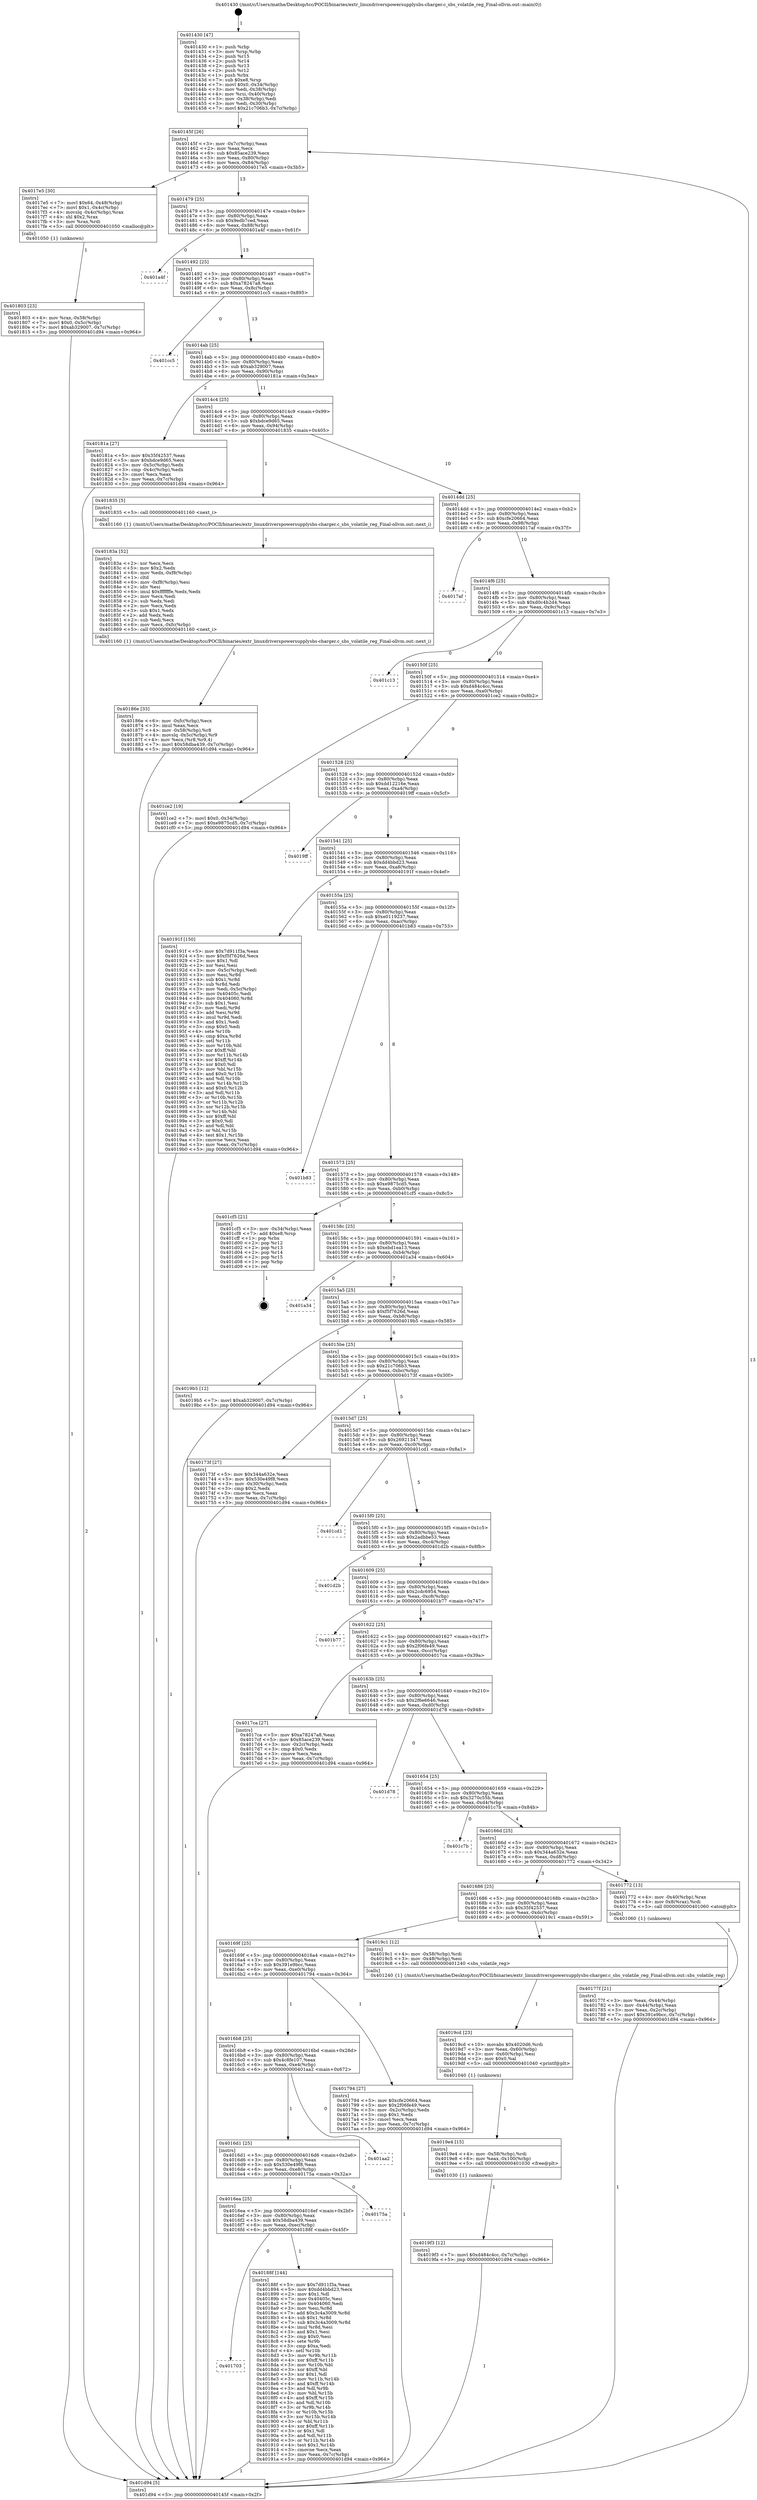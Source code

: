 digraph "0x401430" {
  label = "0x401430 (/mnt/c/Users/mathe/Desktop/tcc/POCII/binaries/extr_linuxdriverspowersupplysbs-charger.c_sbs_volatile_reg_Final-ollvm.out::main(0))"
  labelloc = "t"
  node[shape=record]

  Entry [label="",width=0.3,height=0.3,shape=circle,fillcolor=black,style=filled]
  "0x40145f" [label="{
     0x40145f [26]\l
     | [instrs]\l
     &nbsp;&nbsp;0x40145f \<+3\>: mov -0x7c(%rbp),%eax\l
     &nbsp;&nbsp;0x401462 \<+2\>: mov %eax,%ecx\l
     &nbsp;&nbsp;0x401464 \<+6\>: sub $0x85ace239,%ecx\l
     &nbsp;&nbsp;0x40146a \<+3\>: mov %eax,-0x80(%rbp)\l
     &nbsp;&nbsp;0x40146d \<+6\>: mov %ecx,-0x84(%rbp)\l
     &nbsp;&nbsp;0x401473 \<+6\>: je 00000000004017e5 \<main+0x3b5\>\l
  }"]
  "0x4017e5" [label="{
     0x4017e5 [30]\l
     | [instrs]\l
     &nbsp;&nbsp;0x4017e5 \<+7\>: movl $0x64,-0x48(%rbp)\l
     &nbsp;&nbsp;0x4017ec \<+7\>: movl $0x1,-0x4c(%rbp)\l
     &nbsp;&nbsp;0x4017f3 \<+4\>: movslq -0x4c(%rbp),%rax\l
     &nbsp;&nbsp;0x4017f7 \<+4\>: shl $0x2,%rax\l
     &nbsp;&nbsp;0x4017fb \<+3\>: mov %rax,%rdi\l
     &nbsp;&nbsp;0x4017fe \<+5\>: call 0000000000401050 \<malloc@plt\>\l
     | [calls]\l
     &nbsp;&nbsp;0x401050 \{1\} (unknown)\l
  }"]
  "0x401479" [label="{
     0x401479 [25]\l
     | [instrs]\l
     &nbsp;&nbsp;0x401479 \<+5\>: jmp 000000000040147e \<main+0x4e\>\l
     &nbsp;&nbsp;0x40147e \<+3\>: mov -0x80(%rbp),%eax\l
     &nbsp;&nbsp;0x401481 \<+5\>: sub $0x9edb7ced,%eax\l
     &nbsp;&nbsp;0x401486 \<+6\>: mov %eax,-0x88(%rbp)\l
     &nbsp;&nbsp;0x40148c \<+6\>: je 0000000000401a4f \<main+0x61f\>\l
  }"]
  Exit [label="",width=0.3,height=0.3,shape=circle,fillcolor=black,style=filled,peripheries=2]
  "0x401a4f" [label="{
     0x401a4f\l
  }", style=dashed]
  "0x401492" [label="{
     0x401492 [25]\l
     | [instrs]\l
     &nbsp;&nbsp;0x401492 \<+5\>: jmp 0000000000401497 \<main+0x67\>\l
     &nbsp;&nbsp;0x401497 \<+3\>: mov -0x80(%rbp),%eax\l
     &nbsp;&nbsp;0x40149a \<+5\>: sub $0xa78247a8,%eax\l
     &nbsp;&nbsp;0x40149f \<+6\>: mov %eax,-0x8c(%rbp)\l
     &nbsp;&nbsp;0x4014a5 \<+6\>: je 0000000000401cc5 \<main+0x895\>\l
  }"]
  "0x4019f3" [label="{
     0x4019f3 [12]\l
     | [instrs]\l
     &nbsp;&nbsp;0x4019f3 \<+7\>: movl $0xd484c4cc,-0x7c(%rbp)\l
     &nbsp;&nbsp;0x4019fa \<+5\>: jmp 0000000000401d94 \<main+0x964\>\l
  }"]
  "0x401cc5" [label="{
     0x401cc5\l
  }", style=dashed]
  "0x4014ab" [label="{
     0x4014ab [25]\l
     | [instrs]\l
     &nbsp;&nbsp;0x4014ab \<+5\>: jmp 00000000004014b0 \<main+0x80\>\l
     &nbsp;&nbsp;0x4014b0 \<+3\>: mov -0x80(%rbp),%eax\l
     &nbsp;&nbsp;0x4014b3 \<+5\>: sub $0xab329007,%eax\l
     &nbsp;&nbsp;0x4014b8 \<+6\>: mov %eax,-0x90(%rbp)\l
     &nbsp;&nbsp;0x4014be \<+6\>: je 000000000040181a \<main+0x3ea\>\l
  }"]
  "0x4019e4" [label="{
     0x4019e4 [15]\l
     | [instrs]\l
     &nbsp;&nbsp;0x4019e4 \<+4\>: mov -0x58(%rbp),%rdi\l
     &nbsp;&nbsp;0x4019e8 \<+6\>: mov %eax,-0x100(%rbp)\l
     &nbsp;&nbsp;0x4019ee \<+5\>: call 0000000000401030 \<free@plt\>\l
     | [calls]\l
     &nbsp;&nbsp;0x401030 \{1\} (unknown)\l
  }"]
  "0x40181a" [label="{
     0x40181a [27]\l
     | [instrs]\l
     &nbsp;&nbsp;0x40181a \<+5\>: mov $0x35f42537,%eax\l
     &nbsp;&nbsp;0x40181f \<+5\>: mov $0xbdce9d65,%ecx\l
     &nbsp;&nbsp;0x401824 \<+3\>: mov -0x5c(%rbp),%edx\l
     &nbsp;&nbsp;0x401827 \<+3\>: cmp -0x4c(%rbp),%edx\l
     &nbsp;&nbsp;0x40182a \<+3\>: cmovl %ecx,%eax\l
     &nbsp;&nbsp;0x40182d \<+3\>: mov %eax,-0x7c(%rbp)\l
     &nbsp;&nbsp;0x401830 \<+5\>: jmp 0000000000401d94 \<main+0x964\>\l
  }"]
  "0x4014c4" [label="{
     0x4014c4 [25]\l
     | [instrs]\l
     &nbsp;&nbsp;0x4014c4 \<+5\>: jmp 00000000004014c9 \<main+0x99\>\l
     &nbsp;&nbsp;0x4014c9 \<+3\>: mov -0x80(%rbp),%eax\l
     &nbsp;&nbsp;0x4014cc \<+5\>: sub $0xbdce9d65,%eax\l
     &nbsp;&nbsp;0x4014d1 \<+6\>: mov %eax,-0x94(%rbp)\l
     &nbsp;&nbsp;0x4014d7 \<+6\>: je 0000000000401835 \<main+0x405\>\l
  }"]
  "0x4019cd" [label="{
     0x4019cd [23]\l
     | [instrs]\l
     &nbsp;&nbsp;0x4019cd \<+10\>: movabs $0x4020d6,%rdi\l
     &nbsp;&nbsp;0x4019d7 \<+3\>: mov %eax,-0x60(%rbp)\l
     &nbsp;&nbsp;0x4019da \<+3\>: mov -0x60(%rbp),%esi\l
     &nbsp;&nbsp;0x4019dd \<+2\>: mov $0x0,%al\l
     &nbsp;&nbsp;0x4019df \<+5\>: call 0000000000401040 \<printf@plt\>\l
     | [calls]\l
     &nbsp;&nbsp;0x401040 \{1\} (unknown)\l
  }"]
  "0x401835" [label="{
     0x401835 [5]\l
     | [instrs]\l
     &nbsp;&nbsp;0x401835 \<+5\>: call 0000000000401160 \<next_i\>\l
     | [calls]\l
     &nbsp;&nbsp;0x401160 \{1\} (/mnt/c/Users/mathe/Desktop/tcc/POCII/binaries/extr_linuxdriverspowersupplysbs-charger.c_sbs_volatile_reg_Final-ollvm.out::next_i)\l
  }"]
  "0x4014dd" [label="{
     0x4014dd [25]\l
     | [instrs]\l
     &nbsp;&nbsp;0x4014dd \<+5\>: jmp 00000000004014e2 \<main+0xb2\>\l
     &nbsp;&nbsp;0x4014e2 \<+3\>: mov -0x80(%rbp),%eax\l
     &nbsp;&nbsp;0x4014e5 \<+5\>: sub $0xcfe20664,%eax\l
     &nbsp;&nbsp;0x4014ea \<+6\>: mov %eax,-0x98(%rbp)\l
     &nbsp;&nbsp;0x4014f0 \<+6\>: je 00000000004017af \<main+0x37f\>\l
  }"]
  "0x401703" [label="{
     0x401703\l
  }", style=dashed]
  "0x4017af" [label="{
     0x4017af\l
  }", style=dashed]
  "0x4014f6" [label="{
     0x4014f6 [25]\l
     | [instrs]\l
     &nbsp;&nbsp;0x4014f6 \<+5\>: jmp 00000000004014fb \<main+0xcb\>\l
     &nbsp;&nbsp;0x4014fb \<+3\>: mov -0x80(%rbp),%eax\l
     &nbsp;&nbsp;0x4014fe \<+5\>: sub $0xd0c4b2d4,%eax\l
     &nbsp;&nbsp;0x401503 \<+6\>: mov %eax,-0x9c(%rbp)\l
     &nbsp;&nbsp;0x401509 \<+6\>: je 0000000000401c13 \<main+0x7e3\>\l
  }"]
  "0x40188f" [label="{
     0x40188f [144]\l
     | [instrs]\l
     &nbsp;&nbsp;0x40188f \<+5\>: mov $0x7d911f3a,%eax\l
     &nbsp;&nbsp;0x401894 \<+5\>: mov $0xdd4bbd23,%ecx\l
     &nbsp;&nbsp;0x401899 \<+2\>: mov $0x1,%dl\l
     &nbsp;&nbsp;0x40189b \<+7\>: mov 0x40405c,%esi\l
     &nbsp;&nbsp;0x4018a2 \<+7\>: mov 0x404060,%edi\l
     &nbsp;&nbsp;0x4018a9 \<+3\>: mov %esi,%r8d\l
     &nbsp;&nbsp;0x4018ac \<+7\>: add $0x3c4a3009,%r8d\l
     &nbsp;&nbsp;0x4018b3 \<+4\>: sub $0x1,%r8d\l
     &nbsp;&nbsp;0x4018b7 \<+7\>: sub $0x3c4a3009,%r8d\l
     &nbsp;&nbsp;0x4018be \<+4\>: imul %r8d,%esi\l
     &nbsp;&nbsp;0x4018c2 \<+3\>: and $0x1,%esi\l
     &nbsp;&nbsp;0x4018c5 \<+3\>: cmp $0x0,%esi\l
     &nbsp;&nbsp;0x4018c8 \<+4\>: sete %r9b\l
     &nbsp;&nbsp;0x4018cc \<+3\>: cmp $0xa,%edi\l
     &nbsp;&nbsp;0x4018cf \<+4\>: setl %r10b\l
     &nbsp;&nbsp;0x4018d3 \<+3\>: mov %r9b,%r11b\l
     &nbsp;&nbsp;0x4018d6 \<+4\>: xor $0xff,%r11b\l
     &nbsp;&nbsp;0x4018da \<+3\>: mov %r10b,%bl\l
     &nbsp;&nbsp;0x4018dd \<+3\>: xor $0xff,%bl\l
     &nbsp;&nbsp;0x4018e0 \<+3\>: xor $0x1,%dl\l
     &nbsp;&nbsp;0x4018e3 \<+3\>: mov %r11b,%r14b\l
     &nbsp;&nbsp;0x4018e6 \<+4\>: and $0xff,%r14b\l
     &nbsp;&nbsp;0x4018ea \<+3\>: and %dl,%r9b\l
     &nbsp;&nbsp;0x4018ed \<+3\>: mov %bl,%r15b\l
     &nbsp;&nbsp;0x4018f0 \<+4\>: and $0xff,%r15b\l
     &nbsp;&nbsp;0x4018f4 \<+3\>: and %dl,%r10b\l
     &nbsp;&nbsp;0x4018f7 \<+3\>: or %r9b,%r14b\l
     &nbsp;&nbsp;0x4018fa \<+3\>: or %r10b,%r15b\l
     &nbsp;&nbsp;0x4018fd \<+3\>: xor %r15b,%r14b\l
     &nbsp;&nbsp;0x401900 \<+3\>: or %bl,%r11b\l
     &nbsp;&nbsp;0x401903 \<+4\>: xor $0xff,%r11b\l
     &nbsp;&nbsp;0x401907 \<+3\>: or $0x1,%dl\l
     &nbsp;&nbsp;0x40190a \<+3\>: and %dl,%r11b\l
     &nbsp;&nbsp;0x40190d \<+3\>: or %r11b,%r14b\l
     &nbsp;&nbsp;0x401910 \<+4\>: test $0x1,%r14b\l
     &nbsp;&nbsp;0x401914 \<+3\>: cmovne %ecx,%eax\l
     &nbsp;&nbsp;0x401917 \<+3\>: mov %eax,-0x7c(%rbp)\l
     &nbsp;&nbsp;0x40191a \<+5\>: jmp 0000000000401d94 \<main+0x964\>\l
  }"]
  "0x401c13" [label="{
     0x401c13\l
  }", style=dashed]
  "0x40150f" [label="{
     0x40150f [25]\l
     | [instrs]\l
     &nbsp;&nbsp;0x40150f \<+5\>: jmp 0000000000401514 \<main+0xe4\>\l
     &nbsp;&nbsp;0x401514 \<+3\>: mov -0x80(%rbp),%eax\l
     &nbsp;&nbsp;0x401517 \<+5\>: sub $0xd484c4cc,%eax\l
     &nbsp;&nbsp;0x40151c \<+6\>: mov %eax,-0xa0(%rbp)\l
     &nbsp;&nbsp;0x401522 \<+6\>: je 0000000000401ce2 \<main+0x8b2\>\l
  }"]
  "0x4016ea" [label="{
     0x4016ea [25]\l
     | [instrs]\l
     &nbsp;&nbsp;0x4016ea \<+5\>: jmp 00000000004016ef \<main+0x2bf\>\l
     &nbsp;&nbsp;0x4016ef \<+3\>: mov -0x80(%rbp),%eax\l
     &nbsp;&nbsp;0x4016f2 \<+5\>: sub $0x58dba439,%eax\l
     &nbsp;&nbsp;0x4016f7 \<+6\>: mov %eax,-0xec(%rbp)\l
     &nbsp;&nbsp;0x4016fd \<+6\>: je 000000000040188f \<main+0x45f\>\l
  }"]
  "0x401ce2" [label="{
     0x401ce2 [19]\l
     | [instrs]\l
     &nbsp;&nbsp;0x401ce2 \<+7\>: movl $0x0,-0x34(%rbp)\l
     &nbsp;&nbsp;0x401ce9 \<+7\>: movl $0xe9875cd5,-0x7c(%rbp)\l
     &nbsp;&nbsp;0x401cf0 \<+5\>: jmp 0000000000401d94 \<main+0x964\>\l
  }"]
  "0x401528" [label="{
     0x401528 [25]\l
     | [instrs]\l
     &nbsp;&nbsp;0x401528 \<+5\>: jmp 000000000040152d \<main+0xfd\>\l
     &nbsp;&nbsp;0x40152d \<+3\>: mov -0x80(%rbp),%eax\l
     &nbsp;&nbsp;0x401530 \<+5\>: sub $0xdd12216e,%eax\l
     &nbsp;&nbsp;0x401535 \<+6\>: mov %eax,-0xa4(%rbp)\l
     &nbsp;&nbsp;0x40153b \<+6\>: je 00000000004019ff \<main+0x5cf\>\l
  }"]
  "0x40175a" [label="{
     0x40175a\l
  }", style=dashed]
  "0x4019ff" [label="{
     0x4019ff\l
  }", style=dashed]
  "0x401541" [label="{
     0x401541 [25]\l
     | [instrs]\l
     &nbsp;&nbsp;0x401541 \<+5\>: jmp 0000000000401546 \<main+0x116\>\l
     &nbsp;&nbsp;0x401546 \<+3\>: mov -0x80(%rbp),%eax\l
     &nbsp;&nbsp;0x401549 \<+5\>: sub $0xdd4bbd23,%eax\l
     &nbsp;&nbsp;0x40154e \<+6\>: mov %eax,-0xa8(%rbp)\l
     &nbsp;&nbsp;0x401554 \<+6\>: je 000000000040191f \<main+0x4ef\>\l
  }"]
  "0x4016d1" [label="{
     0x4016d1 [25]\l
     | [instrs]\l
     &nbsp;&nbsp;0x4016d1 \<+5\>: jmp 00000000004016d6 \<main+0x2a6\>\l
     &nbsp;&nbsp;0x4016d6 \<+3\>: mov -0x80(%rbp),%eax\l
     &nbsp;&nbsp;0x4016d9 \<+5\>: sub $0x530e49f8,%eax\l
     &nbsp;&nbsp;0x4016de \<+6\>: mov %eax,-0xe8(%rbp)\l
     &nbsp;&nbsp;0x4016e4 \<+6\>: je 000000000040175a \<main+0x32a\>\l
  }"]
  "0x40191f" [label="{
     0x40191f [150]\l
     | [instrs]\l
     &nbsp;&nbsp;0x40191f \<+5\>: mov $0x7d911f3a,%eax\l
     &nbsp;&nbsp;0x401924 \<+5\>: mov $0xf5f7626d,%ecx\l
     &nbsp;&nbsp;0x401929 \<+2\>: mov $0x1,%dl\l
     &nbsp;&nbsp;0x40192b \<+2\>: xor %esi,%esi\l
     &nbsp;&nbsp;0x40192d \<+3\>: mov -0x5c(%rbp),%edi\l
     &nbsp;&nbsp;0x401930 \<+3\>: mov %esi,%r8d\l
     &nbsp;&nbsp;0x401933 \<+4\>: sub $0x1,%r8d\l
     &nbsp;&nbsp;0x401937 \<+3\>: sub %r8d,%edi\l
     &nbsp;&nbsp;0x40193a \<+3\>: mov %edi,-0x5c(%rbp)\l
     &nbsp;&nbsp;0x40193d \<+7\>: mov 0x40405c,%edi\l
     &nbsp;&nbsp;0x401944 \<+8\>: mov 0x404060,%r8d\l
     &nbsp;&nbsp;0x40194c \<+3\>: sub $0x1,%esi\l
     &nbsp;&nbsp;0x40194f \<+3\>: mov %edi,%r9d\l
     &nbsp;&nbsp;0x401952 \<+3\>: add %esi,%r9d\l
     &nbsp;&nbsp;0x401955 \<+4\>: imul %r9d,%edi\l
     &nbsp;&nbsp;0x401959 \<+3\>: and $0x1,%edi\l
     &nbsp;&nbsp;0x40195c \<+3\>: cmp $0x0,%edi\l
     &nbsp;&nbsp;0x40195f \<+4\>: sete %r10b\l
     &nbsp;&nbsp;0x401963 \<+4\>: cmp $0xa,%r8d\l
     &nbsp;&nbsp;0x401967 \<+4\>: setl %r11b\l
     &nbsp;&nbsp;0x40196b \<+3\>: mov %r10b,%bl\l
     &nbsp;&nbsp;0x40196e \<+3\>: xor $0xff,%bl\l
     &nbsp;&nbsp;0x401971 \<+3\>: mov %r11b,%r14b\l
     &nbsp;&nbsp;0x401974 \<+4\>: xor $0xff,%r14b\l
     &nbsp;&nbsp;0x401978 \<+3\>: xor $0x0,%dl\l
     &nbsp;&nbsp;0x40197b \<+3\>: mov %bl,%r15b\l
     &nbsp;&nbsp;0x40197e \<+4\>: and $0x0,%r15b\l
     &nbsp;&nbsp;0x401982 \<+3\>: and %dl,%r10b\l
     &nbsp;&nbsp;0x401985 \<+3\>: mov %r14b,%r12b\l
     &nbsp;&nbsp;0x401988 \<+4\>: and $0x0,%r12b\l
     &nbsp;&nbsp;0x40198c \<+3\>: and %dl,%r11b\l
     &nbsp;&nbsp;0x40198f \<+3\>: or %r10b,%r15b\l
     &nbsp;&nbsp;0x401992 \<+3\>: or %r11b,%r12b\l
     &nbsp;&nbsp;0x401995 \<+3\>: xor %r12b,%r15b\l
     &nbsp;&nbsp;0x401998 \<+3\>: or %r14b,%bl\l
     &nbsp;&nbsp;0x40199b \<+3\>: xor $0xff,%bl\l
     &nbsp;&nbsp;0x40199e \<+3\>: or $0x0,%dl\l
     &nbsp;&nbsp;0x4019a1 \<+2\>: and %dl,%bl\l
     &nbsp;&nbsp;0x4019a3 \<+3\>: or %bl,%r15b\l
     &nbsp;&nbsp;0x4019a6 \<+4\>: test $0x1,%r15b\l
     &nbsp;&nbsp;0x4019aa \<+3\>: cmovne %ecx,%eax\l
     &nbsp;&nbsp;0x4019ad \<+3\>: mov %eax,-0x7c(%rbp)\l
     &nbsp;&nbsp;0x4019b0 \<+5\>: jmp 0000000000401d94 \<main+0x964\>\l
  }"]
  "0x40155a" [label="{
     0x40155a [25]\l
     | [instrs]\l
     &nbsp;&nbsp;0x40155a \<+5\>: jmp 000000000040155f \<main+0x12f\>\l
     &nbsp;&nbsp;0x40155f \<+3\>: mov -0x80(%rbp),%eax\l
     &nbsp;&nbsp;0x401562 \<+5\>: sub $0xe0119237,%eax\l
     &nbsp;&nbsp;0x401567 \<+6\>: mov %eax,-0xac(%rbp)\l
     &nbsp;&nbsp;0x40156d \<+6\>: je 0000000000401b83 \<main+0x753\>\l
  }"]
  "0x401aa2" [label="{
     0x401aa2\l
  }", style=dashed]
  "0x401b83" [label="{
     0x401b83\l
  }", style=dashed]
  "0x401573" [label="{
     0x401573 [25]\l
     | [instrs]\l
     &nbsp;&nbsp;0x401573 \<+5\>: jmp 0000000000401578 \<main+0x148\>\l
     &nbsp;&nbsp;0x401578 \<+3\>: mov -0x80(%rbp),%eax\l
     &nbsp;&nbsp;0x40157b \<+5\>: sub $0xe9875cd5,%eax\l
     &nbsp;&nbsp;0x401580 \<+6\>: mov %eax,-0xb0(%rbp)\l
     &nbsp;&nbsp;0x401586 \<+6\>: je 0000000000401cf5 \<main+0x8c5\>\l
  }"]
  "0x40186e" [label="{
     0x40186e [33]\l
     | [instrs]\l
     &nbsp;&nbsp;0x40186e \<+6\>: mov -0xfc(%rbp),%ecx\l
     &nbsp;&nbsp;0x401874 \<+3\>: imul %eax,%ecx\l
     &nbsp;&nbsp;0x401877 \<+4\>: mov -0x58(%rbp),%r8\l
     &nbsp;&nbsp;0x40187b \<+4\>: movslq -0x5c(%rbp),%r9\l
     &nbsp;&nbsp;0x40187f \<+4\>: mov %ecx,(%r8,%r9,4)\l
     &nbsp;&nbsp;0x401883 \<+7\>: movl $0x58dba439,-0x7c(%rbp)\l
     &nbsp;&nbsp;0x40188a \<+5\>: jmp 0000000000401d94 \<main+0x964\>\l
  }"]
  "0x401cf5" [label="{
     0x401cf5 [21]\l
     | [instrs]\l
     &nbsp;&nbsp;0x401cf5 \<+3\>: mov -0x34(%rbp),%eax\l
     &nbsp;&nbsp;0x401cf8 \<+7\>: add $0xe8,%rsp\l
     &nbsp;&nbsp;0x401cff \<+1\>: pop %rbx\l
     &nbsp;&nbsp;0x401d00 \<+2\>: pop %r12\l
     &nbsp;&nbsp;0x401d02 \<+2\>: pop %r13\l
     &nbsp;&nbsp;0x401d04 \<+2\>: pop %r14\l
     &nbsp;&nbsp;0x401d06 \<+2\>: pop %r15\l
     &nbsp;&nbsp;0x401d08 \<+1\>: pop %rbp\l
     &nbsp;&nbsp;0x401d09 \<+1\>: ret\l
  }"]
  "0x40158c" [label="{
     0x40158c [25]\l
     | [instrs]\l
     &nbsp;&nbsp;0x40158c \<+5\>: jmp 0000000000401591 \<main+0x161\>\l
     &nbsp;&nbsp;0x401591 \<+3\>: mov -0x80(%rbp),%eax\l
     &nbsp;&nbsp;0x401594 \<+5\>: sub $0xebd1ea13,%eax\l
     &nbsp;&nbsp;0x401599 \<+6\>: mov %eax,-0xb4(%rbp)\l
     &nbsp;&nbsp;0x40159f \<+6\>: je 0000000000401a34 \<main+0x604\>\l
  }"]
  "0x40183a" [label="{
     0x40183a [52]\l
     | [instrs]\l
     &nbsp;&nbsp;0x40183a \<+2\>: xor %ecx,%ecx\l
     &nbsp;&nbsp;0x40183c \<+5\>: mov $0x2,%edx\l
     &nbsp;&nbsp;0x401841 \<+6\>: mov %edx,-0xf8(%rbp)\l
     &nbsp;&nbsp;0x401847 \<+1\>: cltd\l
     &nbsp;&nbsp;0x401848 \<+6\>: mov -0xf8(%rbp),%esi\l
     &nbsp;&nbsp;0x40184e \<+2\>: idiv %esi\l
     &nbsp;&nbsp;0x401850 \<+6\>: imul $0xfffffffe,%edx,%edx\l
     &nbsp;&nbsp;0x401856 \<+2\>: mov %ecx,%edi\l
     &nbsp;&nbsp;0x401858 \<+2\>: sub %edx,%edi\l
     &nbsp;&nbsp;0x40185a \<+2\>: mov %ecx,%edx\l
     &nbsp;&nbsp;0x40185c \<+3\>: sub $0x1,%edx\l
     &nbsp;&nbsp;0x40185f \<+2\>: add %edx,%edi\l
     &nbsp;&nbsp;0x401861 \<+2\>: sub %edi,%ecx\l
     &nbsp;&nbsp;0x401863 \<+6\>: mov %ecx,-0xfc(%rbp)\l
     &nbsp;&nbsp;0x401869 \<+5\>: call 0000000000401160 \<next_i\>\l
     | [calls]\l
     &nbsp;&nbsp;0x401160 \{1\} (/mnt/c/Users/mathe/Desktop/tcc/POCII/binaries/extr_linuxdriverspowersupplysbs-charger.c_sbs_volatile_reg_Final-ollvm.out::next_i)\l
  }"]
  "0x401a34" [label="{
     0x401a34\l
  }", style=dashed]
  "0x4015a5" [label="{
     0x4015a5 [25]\l
     | [instrs]\l
     &nbsp;&nbsp;0x4015a5 \<+5\>: jmp 00000000004015aa \<main+0x17a\>\l
     &nbsp;&nbsp;0x4015aa \<+3\>: mov -0x80(%rbp),%eax\l
     &nbsp;&nbsp;0x4015ad \<+5\>: sub $0xf5f7626d,%eax\l
     &nbsp;&nbsp;0x4015b2 \<+6\>: mov %eax,-0xb8(%rbp)\l
     &nbsp;&nbsp;0x4015b8 \<+6\>: je 00000000004019b5 \<main+0x585\>\l
  }"]
  "0x401803" [label="{
     0x401803 [23]\l
     | [instrs]\l
     &nbsp;&nbsp;0x401803 \<+4\>: mov %rax,-0x58(%rbp)\l
     &nbsp;&nbsp;0x401807 \<+7\>: movl $0x0,-0x5c(%rbp)\l
     &nbsp;&nbsp;0x40180e \<+7\>: movl $0xab329007,-0x7c(%rbp)\l
     &nbsp;&nbsp;0x401815 \<+5\>: jmp 0000000000401d94 \<main+0x964\>\l
  }"]
  "0x4019b5" [label="{
     0x4019b5 [12]\l
     | [instrs]\l
     &nbsp;&nbsp;0x4019b5 \<+7\>: movl $0xab329007,-0x7c(%rbp)\l
     &nbsp;&nbsp;0x4019bc \<+5\>: jmp 0000000000401d94 \<main+0x964\>\l
  }"]
  "0x4015be" [label="{
     0x4015be [25]\l
     | [instrs]\l
     &nbsp;&nbsp;0x4015be \<+5\>: jmp 00000000004015c3 \<main+0x193\>\l
     &nbsp;&nbsp;0x4015c3 \<+3\>: mov -0x80(%rbp),%eax\l
     &nbsp;&nbsp;0x4015c6 \<+5\>: sub $0x21c706b3,%eax\l
     &nbsp;&nbsp;0x4015cb \<+6\>: mov %eax,-0xbc(%rbp)\l
     &nbsp;&nbsp;0x4015d1 \<+6\>: je 000000000040173f \<main+0x30f\>\l
  }"]
  "0x4016b8" [label="{
     0x4016b8 [25]\l
     | [instrs]\l
     &nbsp;&nbsp;0x4016b8 \<+5\>: jmp 00000000004016bd \<main+0x28d\>\l
     &nbsp;&nbsp;0x4016bd \<+3\>: mov -0x80(%rbp),%eax\l
     &nbsp;&nbsp;0x4016c0 \<+5\>: sub $0x4c8fe107,%eax\l
     &nbsp;&nbsp;0x4016c5 \<+6\>: mov %eax,-0xe4(%rbp)\l
     &nbsp;&nbsp;0x4016cb \<+6\>: je 0000000000401aa2 \<main+0x672\>\l
  }"]
  "0x40173f" [label="{
     0x40173f [27]\l
     | [instrs]\l
     &nbsp;&nbsp;0x40173f \<+5\>: mov $0x344a632e,%eax\l
     &nbsp;&nbsp;0x401744 \<+5\>: mov $0x530e49f8,%ecx\l
     &nbsp;&nbsp;0x401749 \<+3\>: mov -0x30(%rbp),%edx\l
     &nbsp;&nbsp;0x40174c \<+3\>: cmp $0x2,%edx\l
     &nbsp;&nbsp;0x40174f \<+3\>: cmovne %ecx,%eax\l
     &nbsp;&nbsp;0x401752 \<+3\>: mov %eax,-0x7c(%rbp)\l
     &nbsp;&nbsp;0x401755 \<+5\>: jmp 0000000000401d94 \<main+0x964\>\l
  }"]
  "0x4015d7" [label="{
     0x4015d7 [25]\l
     | [instrs]\l
     &nbsp;&nbsp;0x4015d7 \<+5\>: jmp 00000000004015dc \<main+0x1ac\>\l
     &nbsp;&nbsp;0x4015dc \<+3\>: mov -0x80(%rbp),%eax\l
     &nbsp;&nbsp;0x4015df \<+5\>: sub $0x26921347,%eax\l
     &nbsp;&nbsp;0x4015e4 \<+6\>: mov %eax,-0xc0(%rbp)\l
     &nbsp;&nbsp;0x4015ea \<+6\>: je 0000000000401cd1 \<main+0x8a1\>\l
  }"]
  "0x401d94" [label="{
     0x401d94 [5]\l
     | [instrs]\l
     &nbsp;&nbsp;0x401d94 \<+5\>: jmp 000000000040145f \<main+0x2f\>\l
  }"]
  "0x401430" [label="{
     0x401430 [47]\l
     | [instrs]\l
     &nbsp;&nbsp;0x401430 \<+1\>: push %rbp\l
     &nbsp;&nbsp;0x401431 \<+3\>: mov %rsp,%rbp\l
     &nbsp;&nbsp;0x401434 \<+2\>: push %r15\l
     &nbsp;&nbsp;0x401436 \<+2\>: push %r14\l
     &nbsp;&nbsp;0x401438 \<+2\>: push %r13\l
     &nbsp;&nbsp;0x40143a \<+2\>: push %r12\l
     &nbsp;&nbsp;0x40143c \<+1\>: push %rbx\l
     &nbsp;&nbsp;0x40143d \<+7\>: sub $0xe8,%rsp\l
     &nbsp;&nbsp;0x401444 \<+7\>: movl $0x0,-0x34(%rbp)\l
     &nbsp;&nbsp;0x40144b \<+3\>: mov %edi,-0x38(%rbp)\l
     &nbsp;&nbsp;0x40144e \<+4\>: mov %rsi,-0x40(%rbp)\l
     &nbsp;&nbsp;0x401452 \<+3\>: mov -0x38(%rbp),%edi\l
     &nbsp;&nbsp;0x401455 \<+3\>: mov %edi,-0x30(%rbp)\l
     &nbsp;&nbsp;0x401458 \<+7\>: movl $0x21c706b3,-0x7c(%rbp)\l
  }"]
  "0x401794" [label="{
     0x401794 [27]\l
     | [instrs]\l
     &nbsp;&nbsp;0x401794 \<+5\>: mov $0xcfe20664,%eax\l
     &nbsp;&nbsp;0x401799 \<+5\>: mov $0x2f06fe49,%ecx\l
     &nbsp;&nbsp;0x40179e \<+3\>: mov -0x2c(%rbp),%edx\l
     &nbsp;&nbsp;0x4017a1 \<+3\>: cmp $0x1,%edx\l
     &nbsp;&nbsp;0x4017a4 \<+3\>: cmovl %ecx,%eax\l
     &nbsp;&nbsp;0x4017a7 \<+3\>: mov %eax,-0x7c(%rbp)\l
     &nbsp;&nbsp;0x4017aa \<+5\>: jmp 0000000000401d94 \<main+0x964\>\l
  }"]
  "0x401cd1" [label="{
     0x401cd1\l
  }", style=dashed]
  "0x4015f0" [label="{
     0x4015f0 [25]\l
     | [instrs]\l
     &nbsp;&nbsp;0x4015f0 \<+5\>: jmp 00000000004015f5 \<main+0x1c5\>\l
     &nbsp;&nbsp;0x4015f5 \<+3\>: mov -0x80(%rbp),%eax\l
     &nbsp;&nbsp;0x4015f8 \<+5\>: sub $0x2adbbe53,%eax\l
     &nbsp;&nbsp;0x4015fd \<+6\>: mov %eax,-0xc4(%rbp)\l
     &nbsp;&nbsp;0x401603 \<+6\>: je 0000000000401d2b \<main+0x8fb\>\l
  }"]
  "0x40169f" [label="{
     0x40169f [25]\l
     | [instrs]\l
     &nbsp;&nbsp;0x40169f \<+5\>: jmp 00000000004016a4 \<main+0x274\>\l
     &nbsp;&nbsp;0x4016a4 \<+3\>: mov -0x80(%rbp),%eax\l
     &nbsp;&nbsp;0x4016a7 \<+5\>: sub $0x391e9bcc,%eax\l
     &nbsp;&nbsp;0x4016ac \<+6\>: mov %eax,-0xe0(%rbp)\l
     &nbsp;&nbsp;0x4016b2 \<+6\>: je 0000000000401794 \<main+0x364\>\l
  }"]
  "0x401d2b" [label="{
     0x401d2b\l
  }", style=dashed]
  "0x401609" [label="{
     0x401609 [25]\l
     | [instrs]\l
     &nbsp;&nbsp;0x401609 \<+5\>: jmp 000000000040160e \<main+0x1de\>\l
     &nbsp;&nbsp;0x40160e \<+3\>: mov -0x80(%rbp),%eax\l
     &nbsp;&nbsp;0x401611 \<+5\>: sub $0x2cdc6954,%eax\l
     &nbsp;&nbsp;0x401616 \<+6\>: mov %eax,-0xc8(%rbp)\l
     &nbsp;&nbsp;0x40161c \<+6\>: je 0000000000401b77 \<main+0x747\>\l
  }"]
  "0x4019c1" [label="{
     0x4019c1 [12]\l
     | [instrs]\l
     &nbsp;&nbsp;0x4019c1 \<+4\>: mov -0x58(%rbp),%rdi\l
     &nbsp;&nbsp;0x4019c5 \<+3\>: mov -0x48(%rbp),%esi\l
     &nbsp;&nbsp;0x4019c8 \<+5\>: call 0000000000401240 \<sbs_volatile_reg\>\l
     | [calls]\l
     &nbsp;&nbsp;0x401240 \{1\} (/mnt/c/Users/mathe/Desktop/tcc/POCII/binaries/extr_linuxdriverspowersupplysbs-charger.c_sbs_volatile_reg_Final-ollvm.out::sbs_volatile_reg)\l
  }"]
  "0x401b77" [label="{
     0x401b77\l
  }", style=dashed]
  "0x401622" [label="{
     0x401622 [25]\l
     | [instrs]\l
     &nbsp;&nbsp;0x401622 \<+5\>: jmp 0000000000401627 \<main+0x1f7\>\l
     &nbsp;&nbsp;0x401627 \<+3\>: mov -0x80(%rbp),%eax\l
     &nbsp;&nbsp;0x40162a \<+5\>: sub $0x2f06fe49,%eax\l
     &nbsp;&nbsp;0x40162f \<+6\>: mov %eax,-0xcc(%rbp)\l
     &nbsp;&nbsp;0x401635 \<+6\>: je 00000000004017ca \<main+0x39a\>\l
  }"]
  "0x40177f" [label="{
     0x40177f [21]\l
     | [instrs]\l
     &nbsp;&nbsp;0x40177f \<+3\>: mov %eax,-0x44(%rbp)\l
     &nbsp;&nbsp;0x401782 \<+3\>: mov -0x44(%rbp),%eax\l
     &nbsp;&nbsp;0x401785 \<+3\>: mov %eax,-0x2c(%rbp)\l
     &nbsp;&nbsp;0x401788 \<+7\>: movl $0x391e9bcc,-0x7c(%rbp)\l
     &nbsp;&nbsp;0x40178f \<+5\>: jmp 0000000000401d94 \<main+0x964\>\l
  }"]
  "0x4017ca" [label="{
     0x4017ca [27]\l
     | [instrs]\l
     &nbsp;&nbsp;0x4017ca \<+5\>: mov $0xa78247a8,%eax\l
     &nbsp;&nbsp;0x4017cf \<+5\>: mov $0x85ace239,%ecx\l
     &nbsp;&nbsp;0x4017d4 \<+3\>: mov -0x2c(%rbp),%edx\l
     &nbsp;&nbsp;0x4017d7 \<+3\>: cmp $0x0,%edx\l
     &nbsp;&nbsp;0x4017da \<+3\>: cmove %ecx,%eax\l
     &nbsp;&nbsp;0x4017dd \<+3\>: mov %eax,-0x7c(%rbp)\l
     &nbsp;&nbsp;0x4017e0 \<+5\>: jmp 0000000000401d94 \<main+0x964\>\l
  }"]
  "0x40163b" [label="{
     0x40163b [25]\l
     | [instrs]\l
     &nbsp;&nbsp;0x40163b \<+5\>: jmp 0000000000401640 \<main+0x210\>\l
     &nbsp;&nbsp;0x401640 \<+3\>: mov -0x80(%rbp),%eax\l
     &nbsp;&nbsp;0x401643 \<+5\>: sub $0x2f6e6646,%eax\l
     &nbsp;&nbsp;0x401648 \<+6\>: mov %eax,-0xd0(%rbp)\l
     &nbsp;&nbsp;0x40164e \<+6\>: je 0000000000401d78 \<main+0x948\>\l
  }"]
  "0x401686" [label="{
     0x401686 [25]\l
     | [instrs]\l
     &nbsp;&nbsp;0x401686 \<+5\>: jmp 000000000040168b \<main+0x25b\>\l
     &nbsp;&nbsp;0x40168b \<+3\>: mov -0x80(%rbp),%eax\l
     &nbsp;&nbsp;0x40168e \<+5\>: sub $0x35f42537,%eax\l
     &nbsp;&nbsp;0x401693 \<+6\>: mov %eax,-0xdc(%rbp)\l
     &nbsp;&nbsp;0x401699 \<+6\>: je 00000000004019c1 \<main+0x591\>\l
  }"]
  "0x401d78" [label="{
     0x401d78\l
  }", style=dashed]
  "0x401654" [label="{
     0x401654 [25]\l
     | [instrs]\l
     &nbsp;&nbsp;0x401654 \<+5\>: jmp 0000000000401659 \<main+0x229\>\l
     &nbsp;&nbsp;0x401659 \<+3\>: mov -0x80(%rbp),%eax\l
     &nbsp;&nbsp;0x40165c \<+5\>: sub $0x3270c55b,%eax\l
     &nbsp;&nbsp;0x401661 \<+6\>: mov %eax,-0xd4(%rbp)\l
     &nbsp;&nbsp;0x401667 \<+6\>: je 0000000000401c7b \<main+0x84b\>\l
  }"]
  "0x401772" [label="{
     0x401772 [13]\l
     | [instrs]\l
     &nbsp;&nbsp;0x401772 \<+4\>: mov -0x40(%rbp),%rax\l
     &nbsp;&nbsp;0x401776 \<+4\>: mov 0x8(%rax),%rdi\l
     &nbsp;&nbsp;0x40177a \<+5\>: call 0000000000401060 \<atoi@plt\>\l
     | [calls]\l
     &nbsp;&nbsp;0x401060 \{1\} (unknown)\l
  }"]
  "0x401c7b" [label="{
     0x401c7b\l
  }", style=dashed]
  "0x40166d" [label="{
     0x40166d [25]\l
     | [instrs]\l
     &nbsp;&nbsp;0x40166d \<+5\>: jmp 0000000000401672 \<main+0x242\>\l
     &nbsp;&nbsp;0x401672 \<+3\>: mov -0x80(%rbp),%eax\l
     &nbsp;&nbsp;0x401675 \<+5\>: sub $0x344a632e,%eax\l
     &nbsp;&nbsp;0x40167a \<+6\>: mov %eax,-0xd8(%rbp)\l
     &nbsp;&nbsp;0x401680 \<+6\>: je 0000000000401772 \<main+0x342\>\l
  }"]
  Entry -> "0x401430" [label=" 1"]
  "0x40145f" -> "0x4017e5" [label=" 1"]
  "0x40145f" -> "0x401479" [label=" 13"]
  "0x401cf5" -> Exit [label=" 1"]
  "0x401479" -> "0x401a4f" [label=" 0"]
  "0x401479" -> "0x401492" [label=" 13"]
  "0x401ce2" -> "0x401d94" [label=" 1"]
  "0x401492" -> "0x401cc5" [label=" 0"]
  "0x401492" -> "0x4014ab" [label=" 13"]
  "0x4019f3" -> "0x401d94" [label=" 1"]
  "0x4014ab" -> "0x40181a" [label=" 2"]
  "0x4014ab" -> "0x4014c4" [label=" 11"]
  "0x4019e4" -> "0x4019f3" [label=" 1"]
  "0x4014c4" -> "0x401835" [label=" 1"]
  "0x4014c4" -> "0x4014dd" [label=" 10"]
  "0x4019cd" -> "0x4019e4" [label=" 1"]
  "0x4014dd" -> "0x4017af" [label=" 0"]
  "0x4014dd" -> "0x4014f6" [label=" 10"]
  "0x4019c1" -> "0x4019cd" [label=" 1"]
  "0x4014f6" -> "0x401c13" [label=" 0"]
  "0x4014f6" -> "0x40150f" [label=" 10"]
  "0x4019b5" -> "0x401d94" [label=" 1"]
  "0x40150f" -> "0x401ce2" [label=" 1"]
  "0x40150f" -> "0x401528" [label=" 9"]
  "0x40188f" -> "0x401d94" [label=" 1"]
  "0x401528" -> "0x4019ff" [label=" 0"]
  "0x401528" -> "0x401541" [label=" 9"]
  "0x4016ea" -> "0x401703" [label=" 0"]
  "0x401541" -> "0x40191f" [label=" 1"]
  "0x401541" -> "0x40155a" [label=" 8"]
  "0x40191f" -> "0x401d94" [label=" 1"]
  "0x40155a" -> "0x401b83" [label=" 0"]
  "0x40155a" -> "0x401573" [label=" 8"]
  "0x4016d1" -> "0x4016ea" [label=" 1"]
  "0x401573" -> "0x401cf5" [label=" 1"]
  "0x401573" -> "0x40158c" [label=" 7"]
  "0x4016ea" -> "0x40188f" [label=" 1"]
  "0x40158c" -> "0x401a34" [label=" 0"]
  "0x40158c" -> "0x4015a5" [label=" 7"]
  "0x4016b8" -> "0x4016d1" [label=" 1"]
  "0x4015a5" -> "0x4019b5" [label=" 1"]
  "0x4015a5" -> "0x4015be" [label=" 6"]
  "0x4016b8" -> "0x401aa2" [label=" 0"]
  "0x4015be" -> "0x40173f" [label=" 1"]
  "0x4015be" -> "0x4015d7" [label=" 5"]
  "0x40173f" -> "0x401d94" [label=" 1"]
  "0x401430" -> "0x40145f" [label=" 1"]
  "0x401d94" -> "0x40145f" [label=" 13"]
  "0x4016d1" -> "0x40175a" [label=" 0"]
  "0x4015d7" -> "0x401cd1" [label=" 0"]
  "0x4015d7" -> "0x4015f0" [label=" 5"]
  "0x40186e" -> "0x401d94" [label=" 1"]
  "0x4015f0" -> "0x401d2b" [label=" 0"]
  "0x4015f0" -> "0x401609" [label=" 5"]
  "0x401835" -> "0x40183a" [label=" 1"]
  "0x401609" -> "0x401b77" [label=" 0"]
  "0x401609" -> "0x401622" [label=" 5"]
  "0x40181a" -> "0x401d94" [label=" 2"]
  "0x401622" -> "0x4017ca" [label=" 1"]
  "0x401622" -> "0x40163b" [label=" 4"]
  "0x4017e5" -> "0x401803" [label=" 1"]
  "0x40163b" -> "0x401d78" [label=" 0"]
  "0x40163b" -> "0x401654" [label=" 4"]
  "0x4017ca" -> "0x401d94" [label=" 1"]
  "0x401654" -> "0x401c7b" [label=" 0"]
  "0x401654" -> "0x40166d" [label=" 4"]
  "0x401794" -> "0x401d94" [label=" 1"]
  "0x40166d" -> "0x401772" [label=" 1"]
  "0x40166d" -> "0x401686" [label=" 3"]
  "0x401772" -> "0x40177f" [label=" 1"]
  "0x40177f" -> "0x401d94" [label=" 1"]
  "0x401803" -> "0x401d94" [label=" 1"]
  "0x401686" -> "0x4019c1" [label=" 1"]
  "0x401686" -> "0x40169f" [label=" 2"]
  "0x40183a" -> "0x40186e" [label=" 1"]
  "0x40169f" -> "0x401794" [label=" 1"]
  "0x40169f" -> "0x4016b8" [label=" 1"]
}
